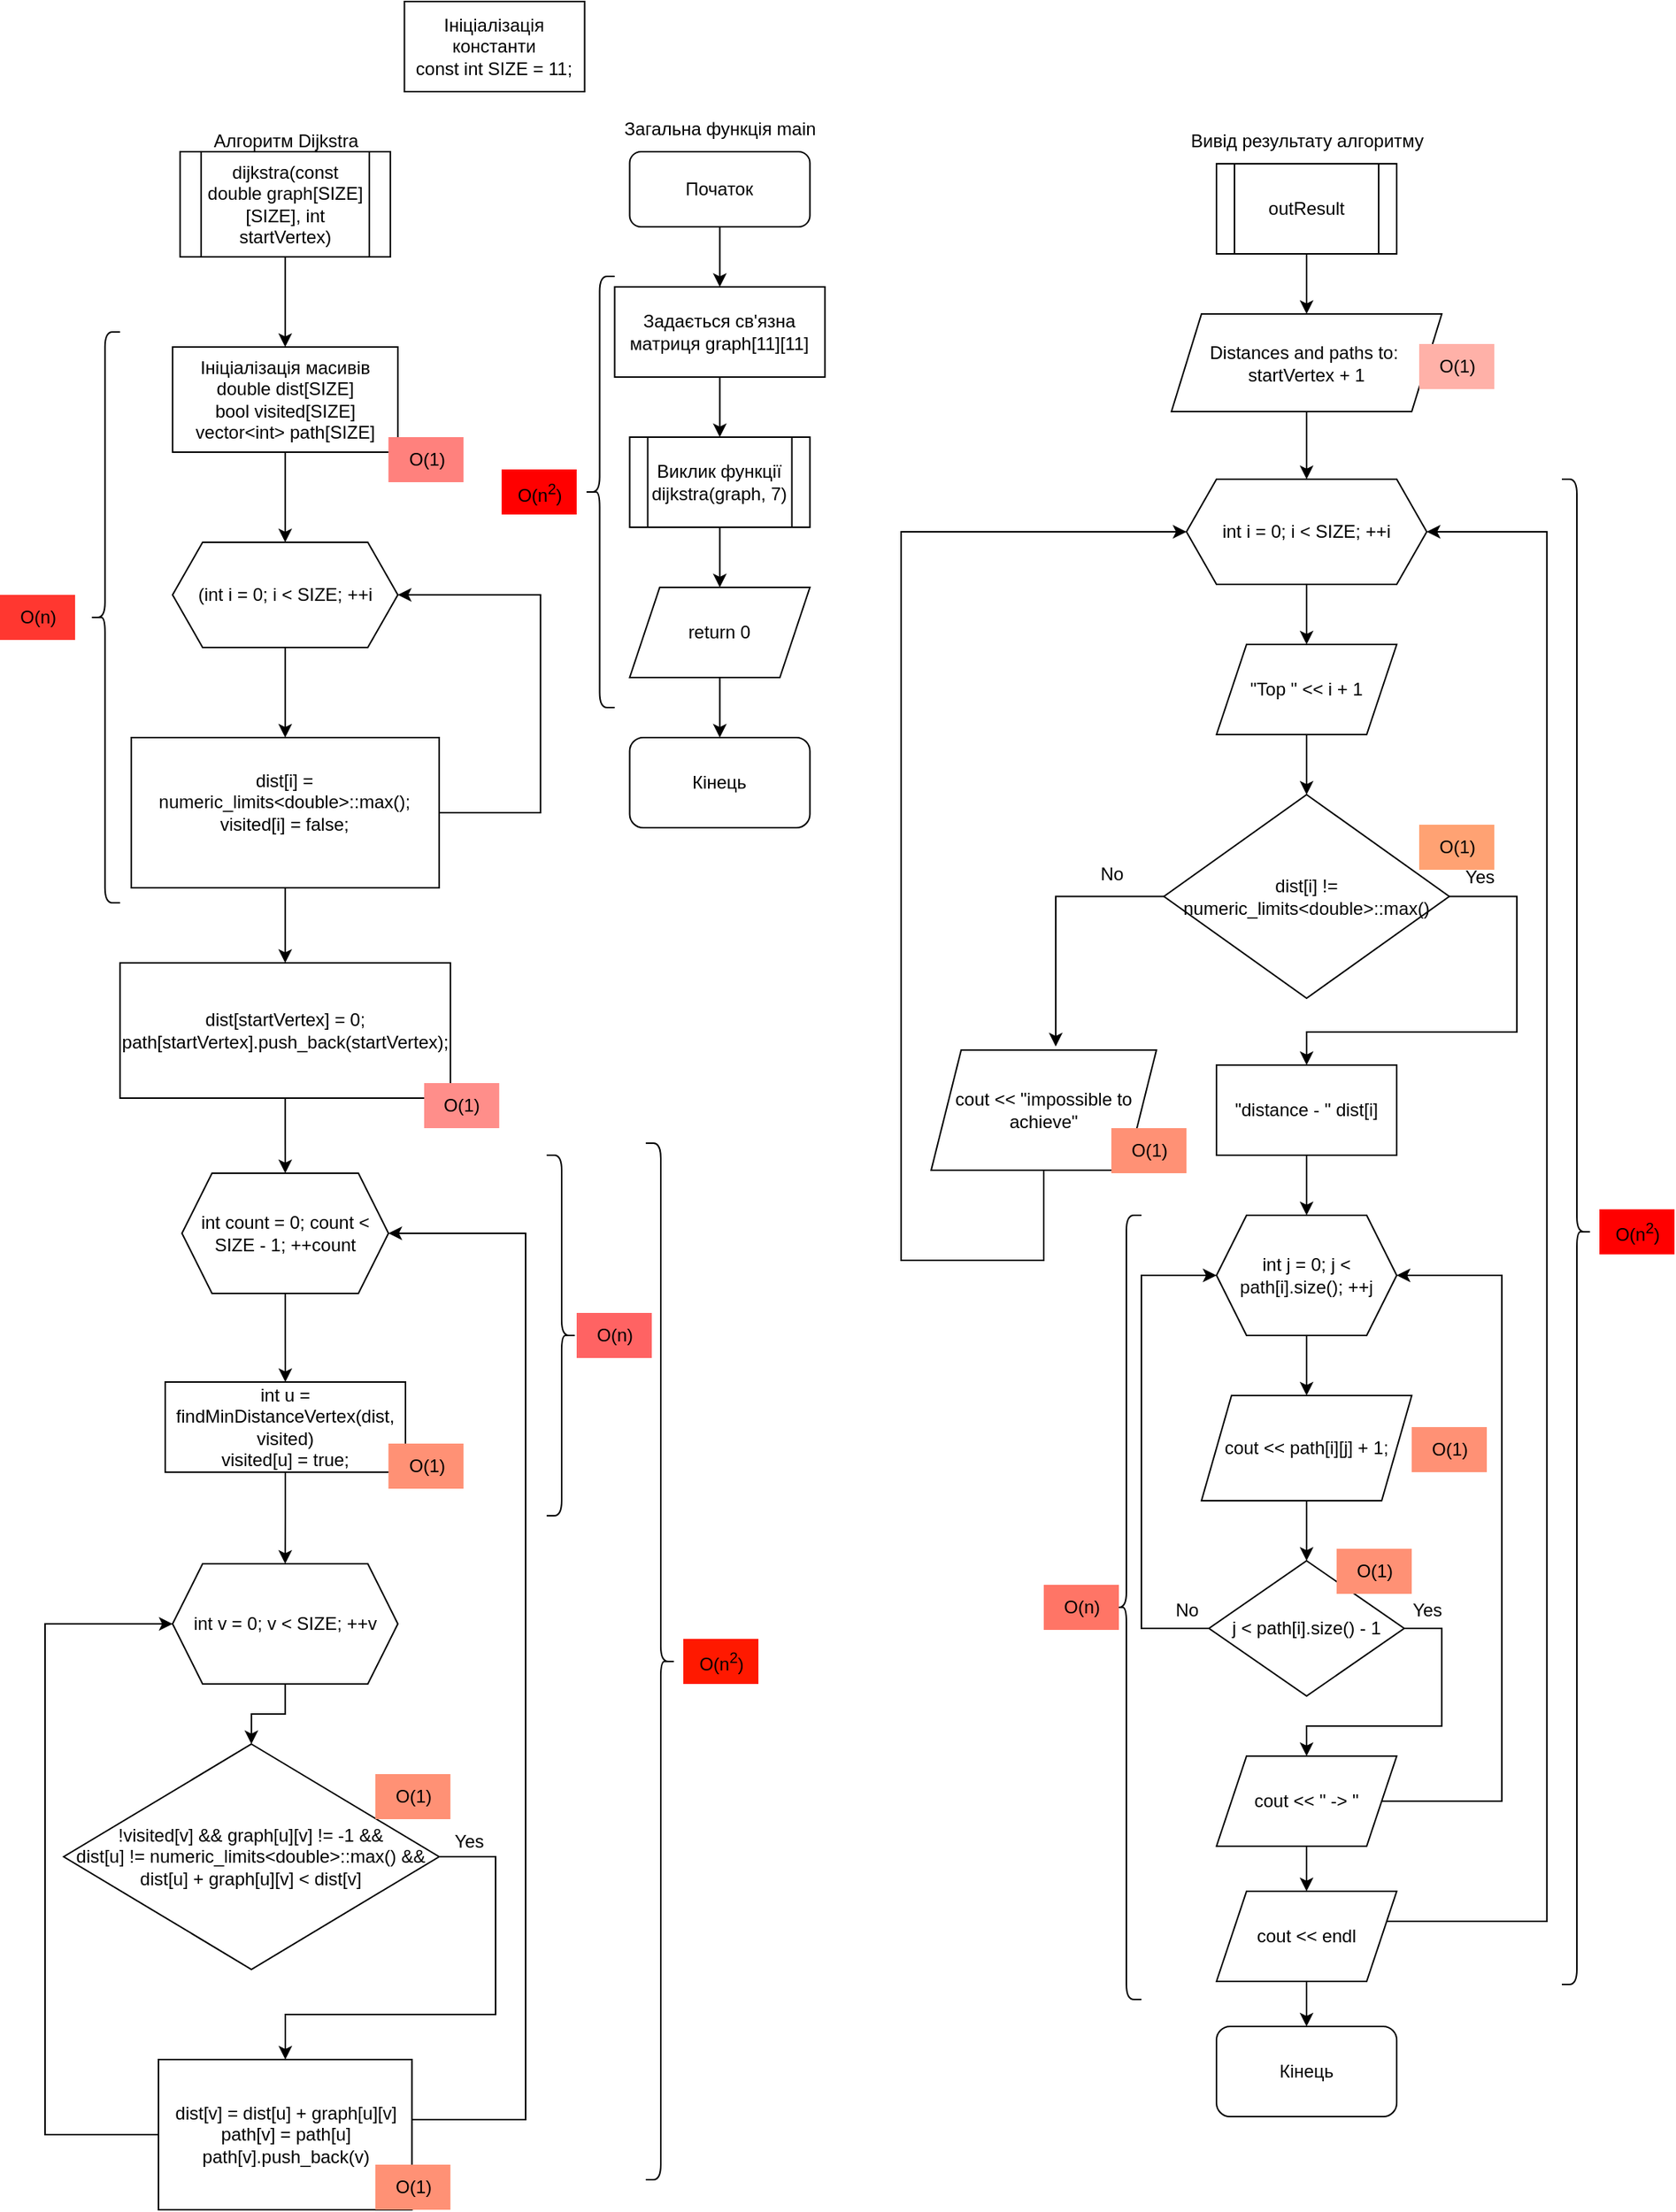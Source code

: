 <mxfile version="23.1.5" type="device">
  <diagram id="C5RBs43oDa-KdzZeNtuy" name="Page-1">
    <mxGraphModel dx="3044" dy="1535" grid="1" gridSize="10" guides="1" tooltips="1" connect="1" arrows="1" fold="1" page="1" pageScale="1" pageWidth="827" pageHeight="1169" math="0" shadow="0">
      <root>
        <mxCell id="WIyWlLk6GJQsqaUBKTNV-0" />
        <mxCell id="WIyWlLk6GJQsqaUBKTNV-1" parent="WIyWlLk6GJQsqaUBKTNV-0" />
        <mxCell id="wu1FBCgJq7AIk1CME86w-3" value="" style="edgeStyle=orthogonalEdgeStyle;rounded=0;orthogonalLoop=1;jettySize=auto;html=1;" parent="WIyWlLk6GJQsqaUBKTNV-1" source="wu1FBCgJq7AIk1CME86w-1" target="wu1FBCgJq7AIk1CME86w-2" edge="1">
          <mxGeometry relative="1" as="geometry" />
        </mxCell>
        <mxCell id="wu1FBCgJq7AIk1CME86w-1" value="Початок" style="rounded=1;whiteSpace=wrap;html=1;" parent="WIyWlLk6GJQsqaUBKTNV-1" vertex="1">
          <mxGeometry x="469.29" y="110" width="120" height="50" as="geometry" />
        </mxCell>
        <mxCell id="wu1FBCgJq7AIk1CME86w-5" value="" style="edgeStyle=orthogonalEdgeStyle;rounded=0;orthogonalLoop=1;jettySize=auto;html=1;" parent="WIyWlLk6GJQsqaUBKTNV-1" source="wu1FBCgJq7AIk1CME86w-2" target="wu1FBCgJq7AIk1CME86w-4" edge="1">
          <mxGeometry relative="1" as="geometry" />
        </mxCell>
        <mxCell id="wu1FBCgJq7AIk1CME86w-2" value="Задається св&#39;язна матриця graph[11][11]" style="rounded=0;whiteSpace=wrap;html=1;" parent="WIyWlLk6GJQsqaUBKTNV-1" vertex="1">
          <mxGeometry x="459.29" y="200" width="140" height="60" as="geometry" />
        </mxCell>
        <mxCell id="wu1FBCgJq7AIk1CME86w-7" value="" style="edgeStyle=orthogonalEdgeStyle;rounded=0;orthogonalLoop=1;jettySize=auto;html=1;" parent="WIyWlLk6GJQsqaUBKTNV-1" source="wu1FBCgJq7AIk1CME86w-4" target="wu1FBCgJq7AIk1CME86w-6" edge="1">
          <mxGeometry relative="1" as="geometry" />
        </mxCell>
        <mxCell id="wu1FBCgJq7AIk1CME86w-4" value="Виклик функції&lt;br&gt;dijkstra(graph, 7)" style="shape=process;whiteSpace=wrap;html=1;backgroundOutline=1;" parent="WIyWlLk6GJQsqaUBKTNV-1" vertex="1">
          <mxGeometry x="469.29" y="300" width="120" height="60" as="geometry" />
        </mxCell>
        <mxCell id="wu1FBCgJq7AIk1CME86w-9" value="" style="edgeStyle=orthogonalEdgeStyle;rounded=0;orthogonalLoop=1;jettySize=auto;html=1;" parent="WIyWlLk6GJQsqaUBKTNV-1" source="wu1FBCgJq7AIk1CME86w-6" target="wu1FBCgJq7AIk1CME86w-8" edge="1">
          <mxGeometry relative="1" as="geometry" />
        </mxCell>
        <mxCell id="wu1FBCgJq7AIk1CME86w-6" value="return 0" style="shape=parallelogram;perimeter=parallelogramPerimeter;whiteSpace=wrap;html=1;fixedSize=1;" parent="WIyWlLk6GJQsqaUBKTNV-1" vertex="1">
          <mxGeometry x="469.29" y="400" width="120" height="60" as="geometry" />
        </mxCell>
        <mxCell id="wu1FBCgJq7AIk1CME86w-8" value="Кінець" style="rounded=1;whiteSpace=wrap;html=1;" parent="WIyWlLk6GJQsqaUBKTNV-1" vertex="1">
          <mxGeometry x="469.29" y="500" width="120" height="60" as="geometry" />
        </mxCell>
        <mxCell id="wu1FBCgJq7AIk1CME86w-13" value="" style="edgeStyle=orthogonalEdgeStyle;rounded=0;orthogonalLoop=1;jettySize=auto;html=1;" parent="WIyWlLk6GJQsqaUBKTNV-1" source="wu1FBCgJq7AIk1CME86w-10" target="wu1FBCgJq7AIk1CME86w-12" edge="1">
          <mxGeometry relative="1" as="geometry" />
        </mxCell>
        <mxCell id="wu1FBCgJq7AIk1CME86w-10" value="dijkstra(const double graph[SIZE][SIZE], int startVertex)" style="shape=process;whiteSpace=wrap;html=1;backgroundOutline=1;" parent="WIyWlLk6GJQsqaUBKTNV-1" vertex="1">
          <mxGeometry x="169.91" y="110" width="140" height="70" as="geometry" />
        </mxCell>
        <mxCell id="wu1FBCgJq7AIk1CME86w-11" value="Алгоритм Dijkstra" style="text;html=1;align=center;verticalAlign=middle;resizable=0;points=[];autosize=1;strokeColor=none;fillColor=none;" parent="WIyWlLk6GJQsqaUBKTNV-1" vertex="1">
          <mxGeometry x="179.91" y="88" width="120" height="30" as="geometry" />
        </mxCell>
        <mxCell id="wu1FBCgJq7AIk1CME86w-16" value="" style="edgeStyle=orthogonalEdgeStyle;rounded=0;orthogonalLoop=1;jettySize=auto;html=1;" parent="WIyWlLk6GJQsqaUBKTNV-1" source="wu1FBCgJq7AIk1CME86w-12" target="wu1FBCgJq7AIk1CME86w-15" edge="1">
          <mxGeometry relative="1" as="geometry" />
        </mxCell>
        <mxCell id="wu1FBCgJq7AIk1CME86w-12" value="Ініціалізація масивів&lt;br&gt;double dist[SIZE]&lt;br&gt;bool visited[SIZE]&lt;br&gt;vector&amp;lt;int&amp;gt; path[SIZE]" style="rounded=0;whiteSpace=wrap;html=1;" parent="WIyWlLk6GJQsqaUBKTNV-1" vertex="1">
          <mxGeometry x="164.91" y="240" width="150" height="70" as="geometry" />
        </mxCell>
        <mxCell id="wu1FBCgJq7AIk1CME86w-14" value="Ініціалізація константи&lt;br&gt;const int SIZE = 11;" style="whiteSpace=wrap;html=1;" parent="WIyWlLk6GJQsqaUBKTNV-1" vertex="1">
          <mxGeometry x="319.29" y="10" width="120" height="60" as="geometry" />
        </mxCell>
        <mxCell id="wu1FBCgJq7AIk1CME86w-19" value="" style="edgeStyle=orthogonalEdgeStyle;rounded=0;orthogonalLoop=1;jettySize=auto;html=1;" parent="WIyWlLk6GJQsqaUBKTNV-1" source="wu1FBCgJq7AIk1CME86w-15" target="wu1FBCgJq7AIk1CME86w-18" edge="1">
          <mxGeometry relative="1" as="geometry" />
        </mxCell>
        <mxCell id="wu1FBCgJq7AIk1CME86w-15" value="(int i = 0; i &amp;lt; SIZE; ++i" style="shape=hexagon;perimeter=hexagonPerimeter2;whiteSpace=wrap;html=1;fixedSize=1;" parent="WIyWlLk6GJQsqaUBKTNV-1" vertex="1">
          <mxGeometry x="164.91" y="370" width="150" height="70" as="geometry" />
        </mxCell>
        <mxCell id="wu1FBCgJq7AIk1CME86w-41" style="edgeStyle=orthogonalEdgeStyle;rounded=0;orthogonalLoop=1;jettySize=auto;html=1;entryX=1;entryY=0.5;entryDx=0;entryDy=0;" parent="WIyWlLk6GJQsqaUBKTNV-1" source="wu1FBCgJq7AIk1CME86w-18" target="wu1FBCgJq7AIk1CME86w-15" edge="1">
          <mxGeometry relative="1" as="geometry">
            <Array as="points">
              <mxPoint x="409.91" y="550" />
              <mxPoint x="409.91" y="405" />
            </Array>
          </mxGeometry>
        </mxCell>
        <mxCell id="wu1FBCgJq7AIk1CME86w-42" value="" style="edgeStyle=orthogonalEdgeStyle;rounded=0;orthogonalLoop=1;jettySize=auto;html=1;" parent="WIyWlLk6GJQsqaUBKTNV-1" source="wu1FBCgJq7AIk1CME86w-18" target="wu1FBCgJq7AIk1CME86w-23" edge="1">
          <mxGeometry relative="1" as="geometry" />
        </mxCell>
        <mxCell id="wu1FBCgJq7AIk1CME86w-18" value="dist[i] = numeric_limits&amp;lt;double&amp;gt;::max();&lt;br&gt;visited[i] = false;&lt;br&gt;&lt;div&gt;&lt;br&gt;&lt;/div&gt;" style="rounded=0;whiteSpace=wrap;html=1;" parent="WIyWlLk6GJQsqaUBKTNV-1" vertex="1">
          <mxGeometry x="137.41" y="500" width="205" height="100" as="geometry" />
        </mxCell>
        <mxCell id="wu1FBCgJq7AIk1CME86w-43" value="" style="edgeStyle=orthogonalEdgeStyle;rounded=0;orthogonalLoop=1;jettySize=auto;html=1;" parent="WIyWlLk6GJQsqaUBKTNV-1" source="wu1FBCgJq7AIk1CME86w-23" target="wu1FBCgJq7AIk1CME86w-27" edge="1">
          <mxGeometry relative="1" as="geometry" />
        </mxCell>
        <mxCell id="wu1FBCgJq7AIk1CME86w-23" value="dist[startVertex] = 0;&lt;br&gt;path[startVertex].push_back(startVertex);" style="rounded=0;whiteSpace=wrap;html=1;" parent="WIyWlLk6GJQsqaUBKTNV-1" vertex="1">
          <mxGeometry x="129.91" y="650" width="220" height="90" as="geometry" />
        </mxCell>
        <mxCell id="wu1FBCgJq7AIk1CME86w-30" value="" style="edgeStyle=orthogonalEdgeStyle;rounded=0;orthogonalLoop=1;jettySize=auto;html=1;" parent="WIyWlLk6GJQsqaUBKTNV-1" source="wu1FBCgJq7AIk1CME86w-27" target="wu1FBCgJq7AIk1CME86w-29" edge="1">
          <mxGeometry relative="1" as="geometry" />
        </mxCell>
        <mxCell id="wu1FBCgJq7AIk1CME86w-27" value="int count = 0; count &amp;lt; SIZE - 1; ++count" style="shape=hexagon;perimeter=hexagonPerimeter2;whiteSpace=wrap;html=1;fixedSize=1;" parent="WIyWlLk6GJQsqaUBKTNV-1" vertex="1">
          <mxGeometry x="171.16" y="790" width="137.5" height="80" as="geometry" />
        </mxCell>
        <mxCell id="wu1FBCgJq7AIk1CME86w-38" value="" style="edgeStyle=orthogonalEdgeStyle;rounded=0;orthogonalLoop=1;jettySize=auto;html=1;" parent="WIyWlLk6GJQsqaUBKTNV-1" source="wu1FBCgJq7AIk1CME86w-29" target="wu1FBCgJq7AIk1CME86w-32" edge="1">
          <mxGeometry relative="1" as="geometry" />
        </mxCell>
        <mxCell id="wu1FBCgJq7AIk1CME86w-29" value="int u = findMinDistanceVertex(dist, visited)&lt;br&gt;visited[u] = true;" style="rounded=0;whiteSpace=wrap;html=1;" parent="WIyWlLk6GJQsqaUBKTNV-1" vertex="1">
          <mxGeometry x="160" y="929" width="160" height="60" as="geometry" />
        </mxCell>
        <mxCell id="wu1FBCgJq7AIk1CME86w-37" value="" style="edgeStyle=orthogonalEdgeStyle;rounded=0;orthogonalLoop=1;jettySize=auto;html=1;" parent="WIyWlLk6GJQsqaUBKTNV-1" source="wu1FBCgJq7AIk1CME86w-32" target="wu1FBCgJq7AIk1CME86w-35" edge="1">
          <mxGeometry relative="1" as="geometry" />
        </mxCell>
        <mxCell id="wu1FBCgJq7AIk1CME86w-32" value="int v = 0; v &amp;lt; SIZE; ++v" style="shape=hexagon;perimeter=hexagonPerimeter2;whiteSpace=wrap;html=1;fixedSize=1;" parent="WIyWlLk6GJQsqaUBKTNV-1" vertex="1">
          <mxGeometry x="164.91" y="1050" width="150" height="80" as="geometry" />
        </mxCell>
        <mxCell id="wu1FBCgJq7AIk1CME86w-48" value="" style="edgeStyle=orthogonalEdgeStyle;rounded=0;orthogonalLoop=1;jettySize=auto;html=1;" parent="WIyWlLk6GJQsqaUBKTNV-1" source="wu1FBCgJq7AIk1CME86w-35" target="wu1FBCgJq7AIk1CME86w-39" edge="1">
          <mxGeometry relative="1" as="geometry">
            <Array as="points">
              <mxPoint x="380" y="1245" />
              <mxPoint x="380" y="1350" />
              <mxPoint x="240" y="1350" />
            </Array>
          </mxGeometry>
        </mxCell>
        <mxCell id="wu1FBCgJq7AIk1CME86w-35" value="!visited[v] &amp;amp;&amp;amp; graph[u][v] != -1 &amp;amp;&amp;amp;&lt;br&gt;dist[u] != numeric_limits&amp;lt;double&amp;gt;::max() &amp;amp;&amp;amp; dist[u] + graph[u][v] &amp;lt; dist[v]" style="rhombus;whiteSpace=wrap;html=1;" parent="WIyWlLk6GJQsqaUBKTNV-1" vertex="1">
          <mxGeometry x="92.41" y="1170" width="250" height="150" as="geometry" />
        </mxCell>
        <mxCell id="wu1FBCgJq7AIk1CME86w-46" style="edgeStyle=orthogonalEdgeStyle;rounded=0;orthogonalLoop=1;jettySize=auto;html=1;entryX=0;entryY=0.5;entryDx=0;entryDy=0;" parent="WIyWlLk6GJQsqaUBKTNV-1" source="wu1FBCgJq7AIk1CME86w-39" target="wu1FBCgJq7AIk1CME86w-32" edge="1">
          <mxGeometry relative="1" as="geometry">
            <Array as="points">
              <mxPoint x="80" y="1430" />
              <mxPoint x="80" y="1090" />
            </Array>
          </mxGeometry>
        </mxCell>
        <mxCell id="wu1FBCgJq7AIk1CME86w-47" style="edgeStyle=orthogonalEdgeStyle;rounded=0;orthogonalLoop=1;jettySize=auto;html=1;entryX=1;entryY=0.5;entryDx=0;entryDy=0;" parent="WIyWlLk6GJQsqaUBKTNV-1" source="wu1FBCgJq7AIk1CME86w-39" target="wu1FBCgJq7AIk1CME86w-27" edge="1">
          <mxGeometry relative="1" as="geometry">
            <Array as="points">
              <mxPoint x="400" y="1420" />
              <mxPoint x="400" y="830" />
            </Array>
          </mxGeometry>
        </mxCell>
        <mxCell id="wu1FBCgJq7AIk1CME86w-39" value="dist[v] = dist[u] + graph[u][v]&lt;br&gt;path[v] = path[u]&lt;br&gt;path[v].push_back(v)" style="rounded=0;whiteSpace=wrap;html=1;" parent="WIyWlLk6GJQsqaUBKTNV-1" vertex="1">
          <mxGeometry x="155.54" y="1380" width="168.75" height="100" as="geometry" />
        </mxCell>
        <mxCell id="wu1FBCgJq7AIk1CME86w-52" value="" style="edgeStyle=orthogonalEdgeStyle;rounded=0;orthogonalLoop=1;jettySize=auto;html=1;" parent="WIyWlLk6GJQsqaUBKTNV-1" source="wu1FBCgJq7AIk1CME86w-50" target="wu1FBCgJq7AIk1CME86w-51" edge="1">
          <mxGeometry relative="1" as="geometry" />
        </mxCell>
        <mxCell id="wu1FBCgJq7AIk1CME86w-50" value="outResult" style="shape=process;whiteSpace=wrap;html=1;backgroundOutline=1;" parent="WIyWlLk6GJQsqaUBKTNV-1" vertex="1">
          <mxGeometry x="860.03" y="118" width="120" height="60" as="geometry" />
        </mxCell>
        <mxCell id="wu1FBCgJq7AIk1CME86w-55" value="" style="edgeStyle=orthogonalEdgeStyle;rounded=0;orthogonalLoop=1;jettySize=auto;html=1;" parent="WIyWlLk6GJQsqaUBKTNV-1" source="wu1FBCgJq7AIk1CME86w-51" target="wu1FBCgJq7AIk1CME86w-54" edge="1">
          <mxGeometry relative="1" as="geometry" />
        </mxCell>
        <mxCell id="wu1FBCgJq7AIk1CME86w-51" value="Distances and paths to:&amp;nbsp;&lt;br&gt;startVertex + 1" style="shape=parallelogram;perimeter=parallelogramPerimeter;whiteSpace=wrap;html=1;fixedSize=1;" parent="WIyWlLk6GJQsqaUBKTNV-1" vertex="1">
          <mxGeometry x="830.03" y="218" width="180" height="65" as="geometry" />
        </mxCell>
        <mxCell id="wu1FBCgJq7AIk1CME86w-57" value="" style="edgeStyle=orthogonalEdgeStyle;rounded=0;orthogonalLoop=1;jettySize=auto;html=1;" parent="WIyWlLk6GJQsqaUBKTNV-1" source="wu1FBCgJq7AIk1CME86w-54" target="wu1FBCgJq7AIk1CME86w-56" edge="1">
          <mxGeometry relative="1" as="geometry" />
        </mxCell>
        <mxCell id="wu1FBCgJq7AIk1CME86w-54" value="int i = 0; i &amp;lt; SIZE; ++i" style="shape=hexagon;perimeter=hexagonPerimeter2;whiteSpace=wrap;html=1;fixedSize=1;" parent="WIyWlLk6GJQsqaUBKTNV-1" vertex="1">
          <mxGeometry x="840.03" y="328" width="160" height="70" as="geometry" />
        </mxCell>
        <mxCell id="wu1FBCgJq7AIk1CME86w-59" value="" style="edgeStyle=orthogonalEdgeStyle;rounded=0;orthogonalLoop=1;jettySize=auto;html=1;" parent="WIyWlLk6GJQsqaUBKTNV-1" source="wu1FBCgJq7AIk1CME86w-56" target="wu1FBCgJq7AIk1CME86w-58" edge="1">
          <mxGeometry relative="1" as="geometry" />
        </mxCell>
        <mxCell id="wu1FBCgJq7AIk1CME86w-56" value="&quot;Top &quot; &amp;lt;&amp;lt; i + 1" style="shape=parallelogram;perimeter=parallelogramPerimeter;whiteSpace=wrap;html=1;fixedSize=1;" parent="WIyWlLk6GJQsqaUBKTNV-1" vertex="1">
          <mxGeometry x="860.03" y="438" width="120" height="60" as="geometry" />
        </mxCell>
        <mxCell id="wu1FBCgJq7AIk1CME86w-61" value="" style="edgeStyle=orthogonalEdgeStyle;rounded=0;orthogonalLoop=1;jettySize=auto;html=1;" parent="WIyWlLk6GJQsqaUBKTNV-1" source="wu1FBCgJq7AIk1CME86w-58" target="wu1FBCgJq7AIk1CME86w-60" edge="1">
          <mxGeometry relative="1" as="geometry">
            <Array as="points">
              <mxPoint x="1060.03" y="606" />
              <mxPoint x="1060.03" y="696" />
              <mxPoint x="920.03" y="696" />
            </Array>
          </mxGeometry>
        </mxCell>
        <mxCell id="wu1FBCgJq7AIk1CME86w-58" value="dist[i] != numeric_limits&amp;lt;double&amp;gt;::max()" style="rhombus;whiteSpace=wrap;html=1;" parent="WIyWlLk6GJQsqaUBKTNV-1" vertex="1">
          <mxGeometry x="825.03" y="538" width="190" height="135.5" as="geometry" />
        </mxCell>
        <mxCell id="wu1FBCgJq7AIk1CME86w-64" value="" style="edgeStyle=orthogonalEdgeStyle;rounded=0;orthogonalLoop=1;jettySize=auto;html=1;" parent="WIyWlLk6GJQsqaUBKTNV-1" source="wu1FBCgJq7AIk1CME86w-60" target="wu1FBCgJq7AIk1CME86w-63" edge="1">
          <mxGeometry relative="1" as="geometry" />
        </mxCell>
        <mxCell id="wu1FBCgJq7AIk1CME86w-60" value="&quot;distance - &quot;&amp;nbsp;dist[i]" style="rounded=0;whiteSpace=wrap;html=1;" parent="WIyWlLk6GJQsqaUBKTNV-1" vertex="1">
          <mxGeometry x="860.03" y="718" width="120" height="60" as="geometry" />
        </mxCell>
        <mxCell id="wu1FBCgJq7AIk1CME86w-66" value="" style="edgeStyle=orthogonalEdgeStyle;rounded=0;orthogonalLoop=1;jettySize=auto;html=1;" parent="WIyWlLk6GJQsqaUBKTNV-1" source="wu1FBCgJq7AIk1CME86w-63" target="wu1FBCgJq7AIk1CME86w-65" edge="1">
          <mxGeometry relative="1" as="geometry" />
        </mxCell>
        <mxCell id="wu1FBCgJq7AIk1CME86w-63" value="int j = 0; j &amp;lt; path[i].size(); ++j" style="shape=hexagon;perimeter=hexagonPerimeter2;whiteSpace=wrap;html=1;fixedSize=1;" parent="WIyWlLk6GJQsqaUBKTNV-1" vertex="1">
          <mxGeometry x="860.03" y="818" width="120" height="80" as="geometry" />
        </mxCell>
        <mxCell id="wu1FBCgJq7AIk1CME86w-68" value="" style="edgeStyle=orthogonalEdgeStyle;rounded=0;orthogonalLoop=1;jettySize=auto;html=1;" parent="WIyWlLk6GJQsqaUBKTNV-1" source="wu1FBCgJq7AIk1CME86w-65" target="wu1FBCgJq7AIk1CME86w-67" edge="1">
          <mxGeometry relative="1" as="geometry" />
        </mxCell>
        <mxCell id="wu1FBCgJq7AIk1CME86w-65" value="cout &amp;lt;&amp;lt; path[i][j] + 1;" style="shape=parallelogram;perimeter=parallelogramPerimeter;whiteSpace=wrap;html=1;fixedSize=1;" parent="WIyWlLk6GJQsqaUBKTNV-1" vertex="1">
          <mxGeometry x="850.03" y="938" width="140" height="70" as="geometry" />
        </mxCell>
        <mxCell id="wu1FBCgJq7AIk1CME86w-78" style="edgeStyle=orthogonalEdgeStyle;rounded=0;orthogonalLoop=1;jettySize=auto;html=1;entryX=0.5;entryY=0;entryDx=0;entryDy=0;" parent="WIyWlLk6GJQsqaUBKTNV-1" source="wu1FBCgJq7AIk1CME86w-67" target="wu1FBCgJq7AIk1CME86w-70" edge="1">
          <mxGeometry relative="1" as="geometry">
            <Array as="points">
              <mxPoint x="1010.03" y="1093" />
              <mxPoint x="1010.03" y="1158" />
              <mxPoint x="920.03" y="1158" />
            </Array>
          </mxGeometry>
        </mxCell>
        <mxCell id="wu1FBCgJq7AIk1CME86w-80" style="edgeStyle=orthogonalEdgeStyle;rounded=0;orthogonalLoop=1;jettySize=auto;html=1;exitX=0;exitY=0.5;exitDx=0;exitDy=0;entryX=0;entryY=0.5;entryDx=0;entryDy=0;" parent="WIyWlLk6GJQsqaUBKTNV-1" source="wu1FBCgJq7AIk1CME86w-67" target="wu1FBCgJq7AIk1CME86w-63" edge="1">
          <mxGeometry relative="1" as="geometry">
            <Array as="points">
              <mxPoint x="810.03" y="1093" />
              <mxPoint x="810.03" y="858" />
            </Array>
          </mxGeometry>
        </mxCell>
        <mxCell id="wu1FBCgJq7AIk1CME86w-67" value="j &amp;lt; path[i].size() - 1" style="rhombus;whiteSpace=wrap;html=1;" parent="WIyWlLk6GJQsqaUBKTNV-1" vertex="1">
          <mxGeometry x="855.03" y="1048" width="130" height="90" as="geometry" />
        </mxCell>
        <mxCell id="wu1FBCgJq7AIk1CME86w-77" style="edgeStyle=orthogonalEdgeStyle;rounded=0;orthogonalLoop=1;jettySize=auto;html=1;entryX=1;entryY=0.5;entryDx=0;entryDy=0;" parent="WIyWlLk6GJQsqaUBKTNV-1" source="wu1FBCgJq7AIk1CME86w-70" target="wu1FBCgJq7AIk1CME86w-63" edge="1">
          <mxGeometry relative="1" as="geometry">
            <Array as="points">
              <mxPoint x="1050.03" y="1208" />
              <mxPoint x="1050.03" y="858" />
            </Array>
          </mxGeometry>
        </mxCell>
        <mxCell id="wu1FBCgJq7AIk1CME86w-83" value="" style="edgeStyle=orthogonalEdgeStyle;rounded=0;orthogonalLoop=1;jettySize=auto;html=1;" parent="WIyWlLk6GJQsqaUBKTNV-1" source="wu1FBCgJq7AIk1CME86w-70" target="wu1FBCgJq7AIk1CME86w-82" edge="1">
          <mxGeometry relative="1" as="geometry" />
        </mxCell>
        <mxCell id="wu1FBCgJq7AIk1CME86w-70" value="cout &amp;lt;&amp;lt; &quot; -&amp;gt; &quot;" style="shape=parallelogram;perimeter=parallelogramPerimeter;whiteSpace=wrap;html=1;fixedSize=1;" parent="WIyWlLk6GJQsqaUBKTNV-1" vertex="1">
          <mxGeometry x="860.03" y="1178" width="120" height="60" as="geometry" />
        </mxCell>
        <mxCell id="wu1FBCgJq7AIk1CME86w-84" style="edgeStyle=orthogonalEdgeStyle;rounded=0;orthogonalLoop=1;jettySize=auto;html=1;entryX=0;entryY=0.5;entryDx=0;entryDy=0;" parent="WIyWlLk6GJQsqaUBKTNV-1" source="wu1FBCgJq7AIk1CME86w-73" target="wu1FBCgJq7AIk1CME86w-54" edge="1">
          <mxGeometry relative="1" as="geometry">
            <Array as="points">
              <mxPoint x="745.03" y="848" />
              <mxPoint x="650.03" y="848" />
              <mxPoint x="650.03" y="363" />
            </Array>
          </mxGeometry>
        </mxCell>
        <mxCell id="wu1FBCgJq7AIk1CME86w-73" value="cout &amp;lt;&amp;lt; &quot;impossible to achieve&quot;" style="shape=parallelogram;perimeter=parallelogramPerimeter;whiteSpace=wrap;html=1;fixedSize=1;" parent="WIyWlLk6GJQsqaUBKTNV-1" vertex="1">
          <mxGeometry x="670.03" y="708" width="150" height="80" as="geometry" />
        </mxCell>
        <mxCell id="wu1FBCgJq7AIk1CME86w-74" style="edgeStyle=orthogonalEdgeStyle;rounded=0;orthogonalLoop=1;jettySize=auto;html=1;entryX=0.553;entryY=-0.03;entryDx=0;entryDy=0;entryPerimeter=0;" parent="WIyWlLk6GJQsqaUBKTNV-1" source="wu1FBCgJq7AIk1CME86w-58" target="wu1FBCgJq7AIk1CME86w-73" edge="1">
          <mxGeometry relative="1" as="geometry" />
        </mxCell>
        <mxCell id="wu1FBCgJq7AIk1CME86w-75" value="Yes" style="text;html=1;align=center;verticalAlign=middle;resizable=0;points=[];autosize=1;strokeColor=none;fillColor=none;" parent="WIyWlLk6GJQsqaUBKTNV-1" vertex="1">
          <mxGeometry x="1015.03" y="578" width="40" height="30" as="geometry" />
        </mxCell>
        <mxCell id="wu1FBCgJq7AIk1CME86w-76" value="No" style="text;html=1;align=center;verticalAlign=middle;resizable=0;points=[];autosize=1;strokeColor=none;fillColor=none;" parent="WIyWlLk6GJQsqaUBKTNV-1" vertex="1">
          <mxGeometry x="770.03" y="576" width="40" height="30" as="geometry" />
        </mxCell>
        <mxCell id="wu1FBCgJq7AIk1CME86w-79" value="Yes" style="text;html=1;align=center;verticalAlign=middle;resizable=0;points=[];autosize=1;strokeColor=none;fillColor=none;" parent="WIyWlLk6GJQsqaUBKTNV-1" vertex="1">
          <mxGeometry x="980.03" y="1066" width="40" height="30" as="geometry" />
        </mxCell>
        <mxCell id="wu1FBCgJq7AIk1CME86w-81" value="No" style="text;html=1;align=center;verticalAlign=middle;resizable=0;points=[];autosize=1;strokeColor=none;fillColor=none;" parent="WIyWlLk6GJQsqaUBKTNV-1" vertex="1">
          <mxGeometry x="820.03" y="1066" width="40" height="30" as="geometry" />
        </mxCell>
        <mxCell id="wu1FBCgJq7AIk1CME86w-85" style="edgeStyle=orthogonalEdgeStyle;rounded=0;orthogonalLoop=1;jettySize=auto;html=1;entryX=1;entryY=0.5;entryDx=0;entryDy=0;" parent="WIyWlLk6GJQsqaUBKTNV-1" source="wu1FBCgJq7AIk1CME86w-82" target="wu1FBCgJq7AIk1CME86w-54" edge="1">
          <mxGeometry relative="1" as="geometry">
            <Array as="points">
              <mxPoint x="1080.03" y="1288" />
              <mxPoint x="1080.03" y="363" />
            </Array>
          </mxGeometry>
        </mxCell>
        <mxCell id="wu1FBCgJq7AIk1CME86w-87" value="" style="edgeStyle=orthogonalEdgeStyle;rounded=0;orthogonalLoop=1;jettySize=auto;html=1;" parent="WIyWlLk6GJQsqaUBKTNV-1" source="wu1FBCgJq7AIk1CME86w-82" target="wu1FBCgJq7AIk1CME86w-86" edge="1">
          <mxGeometry relative="1" as="geometry" />
        </mxCell>
        <mxCell id="wu1FBCgJq7AIk1CME86w-82" value="cout &amp;lt;&amp;lt; endl" style="shape=parallelogram;perimeter=parallelogramPerimeter;whiteSpace=wrap;html=1;fixedSize=1;" parent="WIyWlLk6GJQsqaUBKTNV-1" vertex="1">
          <mxGeometry x="860.03" y="1268" width="120" height="60" as="geometry" />
        </mxCell>
        <mxCell id="wu1FBCgJq7AIk1CME86w-86" value="Кінець" style="rounded=1;whiteSpace=wrap;html=1;" parent="WIyWlLk6GJQsqaUBKTNV-1" vertex="1">
          <mxGeometry x="860.03" y="1358" width="120" height="60" as="geometry" />
        </mxCell>
        <mxCell id="wu1FBCgJq7AIk1CME86w-88" value="Вивід результату алгоритму" style="text;html=1;align=center;verticalAlign=middle;resizable=0;points=[];autosize=1;strokeColor=none;fillColor=none;" parent="WIyWlLk6GJQsqaUBKTNV-1" vertex="1">
          <mxGeometry x="830.03" y="88" width="180" height="30" as="geometry" />
        </mxCell>
        <mxCell id="wu1FBCgJq7AIk1CME86w-89" value="Загальна функція main" style="text;html=1;align=center;verticalAlign=middle;resizable=0;points=[];autosize=1;strokeColor=none;fillColor=none;" parent="WIyWlLk6GJQsqaUBKTNV-1" vertex="1">
          <mxGeometry x="454.29" y="80" width="150" height="30" as="geometry" />
        </mxCell>
        <mxCell id="9EmR18pcHy24zKUFZr1N-0" value="O(1)" style="text;html=1;align=center;verticalAlign=middle;resizable=0;points=[];autosize=1;strokeColor=none;fillColor=#FF817D;" vertex="1" parent="WIyWlLk6GJQsqaUBKTNV-1">
          <mxGeometry x="308.66" y="300" width="50" height="30" as="geometry" />
        </mxCell>
        <mxCell id="9EmR18pcHy24zKUFZr1N-1" value="" style="shape=curlyBracket;whiteSpace=wrap;html=1;rounded=1;labelPosition=left;verticalLabelPosition=middle;align=right;verticalAlign=middle;" vertex="1" parent="WIyWlLk6GJQsqaUBKTNV-1">
          <mxGeometry x="109.91" y="230" width="20" height="380" as="geometry" />
        </mxCell>
        <mxCell id="9EmR18pcHy24zKUFZr1N-2" value="O(n)" style="text;html=1;align=center;verticalAlign=middle;resizable=0;points=[];autosize=1;strokeColor=none;fillColor=#FF3730;" vertex="1" parent="WIyWlLk6GJQsqaUBKTNV-1">
          <mxGeometry x="50" y="405" width="50" height="30" as="geometry" />
        </mxCell>
        <mxCell id="9EmR18pcHy24zKUFZr1N-3" value="O(1)" style="text;html=1;align=center;verticalAlign=middle;resizable=0;points=[];autosize=1;strokeColor=none;fillColor=#FF8E8A;" vertex="1" parent="WIyWlLk6GJQsqaUBKTNV-1">
          <mxGeometry x="332.41" y="730" width="50" height="30" as="geometry" />
        </mxCell>
        <mxCell id="9EmR18pcHy24zKUFZr1N-6" value="" style="shape=curlyBracket;whiteSpace=wrap;html=1;rounded=1;flipH=1;labelPosition=right;verticalLabelPosition=middle;align=left;verticalAlign=middle;" vertex="1" parent="WIyWlLk6GJQsqaUBKTNV-1">
          <mxGeometry x="480" y="770" width="20" height="690" as="geometry" />
        </mxCell>
        <mxCell id="9EmR18pcHy24zKUFZr1N-8" value="O(n&lt;sup&gt;2&lt;/sup&gt;)" style="text;html=1;align=center;verticalAlign=middle;resizable=0;points=[];autosize=1;strokeColor=none;fillColor=#FF1900;" vertex="1" parent="WIyWlLk6GJQsqaUBKTNV-1">
          <mxGeometry x="505" y="1100" width="50" height="30" as="geometry" />
        </mxCell>
        <mxCell id="9EmR18pcHy24zKUFZr1N-9" value="Yes" style="text;html=1;align=center;verticalAlign=middle;resizable=0;points=[];autosize=1;strokeColor=none;fillColor=none;" vertex="1" parent="WIyWlLk6GJQsqaUBKTNV-1">
          <mxGeometry x="342.41" y="1220" width="40" height="30" as="geometry" />
        </mxCell>
        <mxCell id="9EmR18pcHy24zKUFZr1N-10" value="" style="shape=curlyBracket;whiteSpace=wrap;html=1;rounded=1;flipH=1;labelPosition=right;verticalLabelPosition=middle;align=left;verticalAlign=middle;" vertex="1" parent="WIyWlLk6GJQsqaUBKTNV-1">
          <mxGeometry x="414" y="778" width="20" height="240" as="geometry" />
        </mxCell>
        <mxCell id="9EmR18pcHy24zKUFZr1N-11" value="O(n)" style="text;html=1;align=center;verticalAlign=middle;resizable=0;points=[];autosize=1;strokeColor=none;fillColor=#FF6363;" vertex="1" parent="WIyWlLk6GJQsqaUBKTNV-1">
          <mxGeometry x="434" y="883" width="50" height="30" as="geometry" />
        </mxCell>
        <mxCell id="9EmR18pcHy24zKUFZr1N-12" value="" style="shape=curlyBracket;whiteSpace=wrap;html=1;rounded=1;labelPosition=left;verticalLabelPosition=middle;align=right;verticalAlign=middle;" vertex="1" parent="WIyWlLk6GJQsqaUBKTNV-1">
          <mxGeometry x="790.03" y="818" width="20" height="522" as="geometry" />
        </mxCell>
        <mxCell id="9EmR18pcHy24zKUFZr1N-13" value="O(n)" style="text;html=1;align=center;verticalAlign=middle;resizable=0;points=[];autosize=1;strokeColor=none;fillColor=#FF7566;" vertex="1" parent="WIyWlLk6GJQsqaUBKTNV-1">
          <mxGeometry x="745.03" y="1064" width="50" height="30" as="geometry" />
        </mxCell>
        <mxCell id="9EmR18pcHy24zKUFZr1N-14" value="O(1)" style="text;html=1;align=center;verticalAlign=middle;resizable=0;points=[];autosize=1;strokeColor=none;fillColor=#FFA273;" vertex="1" parent="WIyWlLk6GJQsqaUBKTNV-1">
          <mxGeometry x="995" y="558" width="50" height="30" as="geometry" />
        </mxCell>
        <mxCell id="9EmR18pcHy24zKUFZr1N-15" value="" style="shape=curlyBracket;whiteSpace=wrap;html=1;rounded=1;flipH=1;labelPosition=right;verticalLabelPosition=middle;align=left;verticalAlign=middle;" vertex="1" parent="WIyWlLk6GJQsqaUBKTNV-1">
          <mxGeometry x="1090" y="328" width="20" height="1002" as="geometry" />
        </mxCell>
        <mxCell id="9EmR18pcHy24zKUFZr1N-18" value="O(n&lt;sup&gt;2&lt;/sup&gt;)" style="text;html=1;align=center;verticalAlign=middle;resizable=0;points=[];autosize=1;strokeColor=none;fillColor=#FF0000;" vertex="1" parent="WIyWlLk6GJQsqaUBKTNV-1">
          <mxGeometry x="1115" y="814" width="50" height="30" as="geometry" />
        </mxCell>
        <mxCell id="9EmR18pcHy24zKUFZr1N-20" value="O(1)" style="text;html=1;align=center;verticalAlign=middle;resizable=0;points=[];autosize=1;strokeColor=none;fillColor=#FF9175;" vertex="1" parent="WIyWlLk6GJQsqaUBKTNV-1">
          <mxGeometry x="940.03" y="1040" width="50" height="30" as="geometry" />
        </mxCell>
        <mxCell id="9EmR18pcHy24zKUFZr1N-22" value="O(1)" style="text;html=1;align=center;verticalAlign=middle;resizable=0;points=[];autosize=1;strokeColor=none;fillColor=#FFB1A8;" vertex="1" parent="WIyWlLk6GJQsqaUBKTNV-1">
          <mxGeometry x="995" y="238" width="50" height="30" as="geometry" />
        </mxCell>
        <mxCell id="9EmR18pcHy24zKUFZr1N-23" value="O(1)" style="text;html=1;align=center;verticalAlign=middle;resizable=0;points=[];autosize=1;strokeColor=none;fillColor=#FF9175;" vertex="1" parent="WIyWlLk6GJQsqaUBKTNV-1">
          <mxGeometry x="990.03" y="959" width="50" height="30" as="geometry" />
        </mxCell>
        <mxCell id="9EmR18pcHy24zKUFZr1N-24" value="O(1)" style="text;html=1;align=center;verticalAlign=middle;resizable=0;points=[];autosize=1;strokeColor=none;fillColor=#FF9175;" vertex="1" parent="WIyWlLk6GJQsqaUBKTNV-1">
          <mxGeometry x="790.03" y="760" width="50" height="30" as="geometry" />
        </mxCell>
        <mxCell id="9EmR18pcHy24zKUFZr1N-25" value="O(1)" style="text;html=1;align=center;verticalAlign=middle;resizable=0;points=[];autosize=1;strokeColor=none;fillColor=#FF9175;" vertex="1" parent="WIyWlLk6GJQsqaUBKTNV-1">
          <mxGeometry x="308.66" y="970" width="50" height="30" as="geometry" />
        </mxCell>
        <mxCell id="9EmR18pcHy24zKUFZr1N-26" value="O(1)" style="text;html=1;align=center;verticalAlign=middle;resizable=0;points=[];autosize=1;strokeColor=none;fillColor=#FF9175;" vertex="1" parent="WIyWlLk6GJQsqaUBKTNV-1">
          <mxGeometry x="299.91" y="1190" width="50" height="30" as="geometry" />
        </mxCell>
        <mxCell id="9EmR18pcHy24zKUFZr1N-27" value="O(1)" style="text;html=1;align=center;verticalAlign=middle;resizable=0;points=[];autosize=1;strokeColor=none;fillColor=#FF9175;" vertex="1" parent="WIyWlLk6GJQsqaUBKTNV-1">
          <mxGeometry x="299.91" y="1450" width="50" height="30" as="geometry" />
        </mxCell>
        <mxCell id="9EmR18pcHy24zKUFZr1N-29" value="" style="shape=curlyBracket;whiteSpace=wrap;html=1;rounded=1;labelPosition=left;verticalLabelPosition=middle;align=right;verticalAlign=middle;" vertex="1" parent="WIyWlLk6GJQsqaUBKTNV-1">
          <mxGeometry x="439.29" y="193" width="20" height="287" as="geometry" />
        </mxCell>
        <mxCell id="9EmR18pcHy24zKUFZr1N-31" value="O(n&lt;sup&gt;2&lt;/sup&gt;)" style="text;html=1;align=center;verticalAlign=middle;resizable=0;points=[];autosize=1;strokeColor=none;fillColor=#FF0000;" vertex="1" parent="WIyWlLk6GJQsqaUBKTNV-1">
          <mxGeometry x="384" y="321.5" width="50" height="30" as="geometry" />
        </mxCell>
      </root>
    </mxGraphModel>
  </diagram>
</mxfile>
